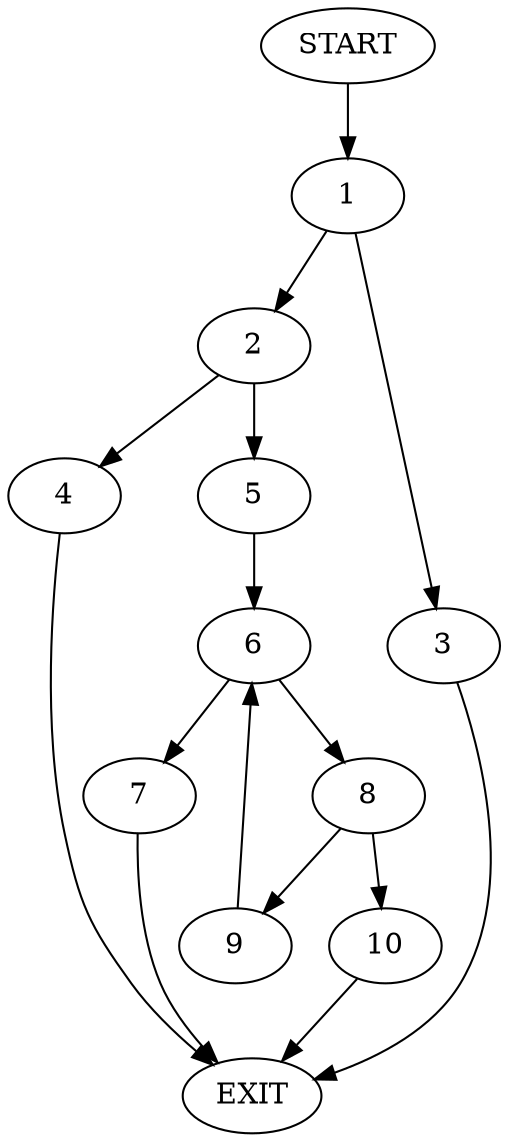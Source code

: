 digraph {
0 [label="START"]
11 [label="EXIT"]
0 -> 1
1 -> 2
1 -> 3
2 -> 4
2 -> 5
3 -> 11
5 -> 6
4 -> 11
6 -> 7
6 -> 8
7 -> 11
8 -> 9
8 -> 10
10 -> 11
9 -> 6
}
